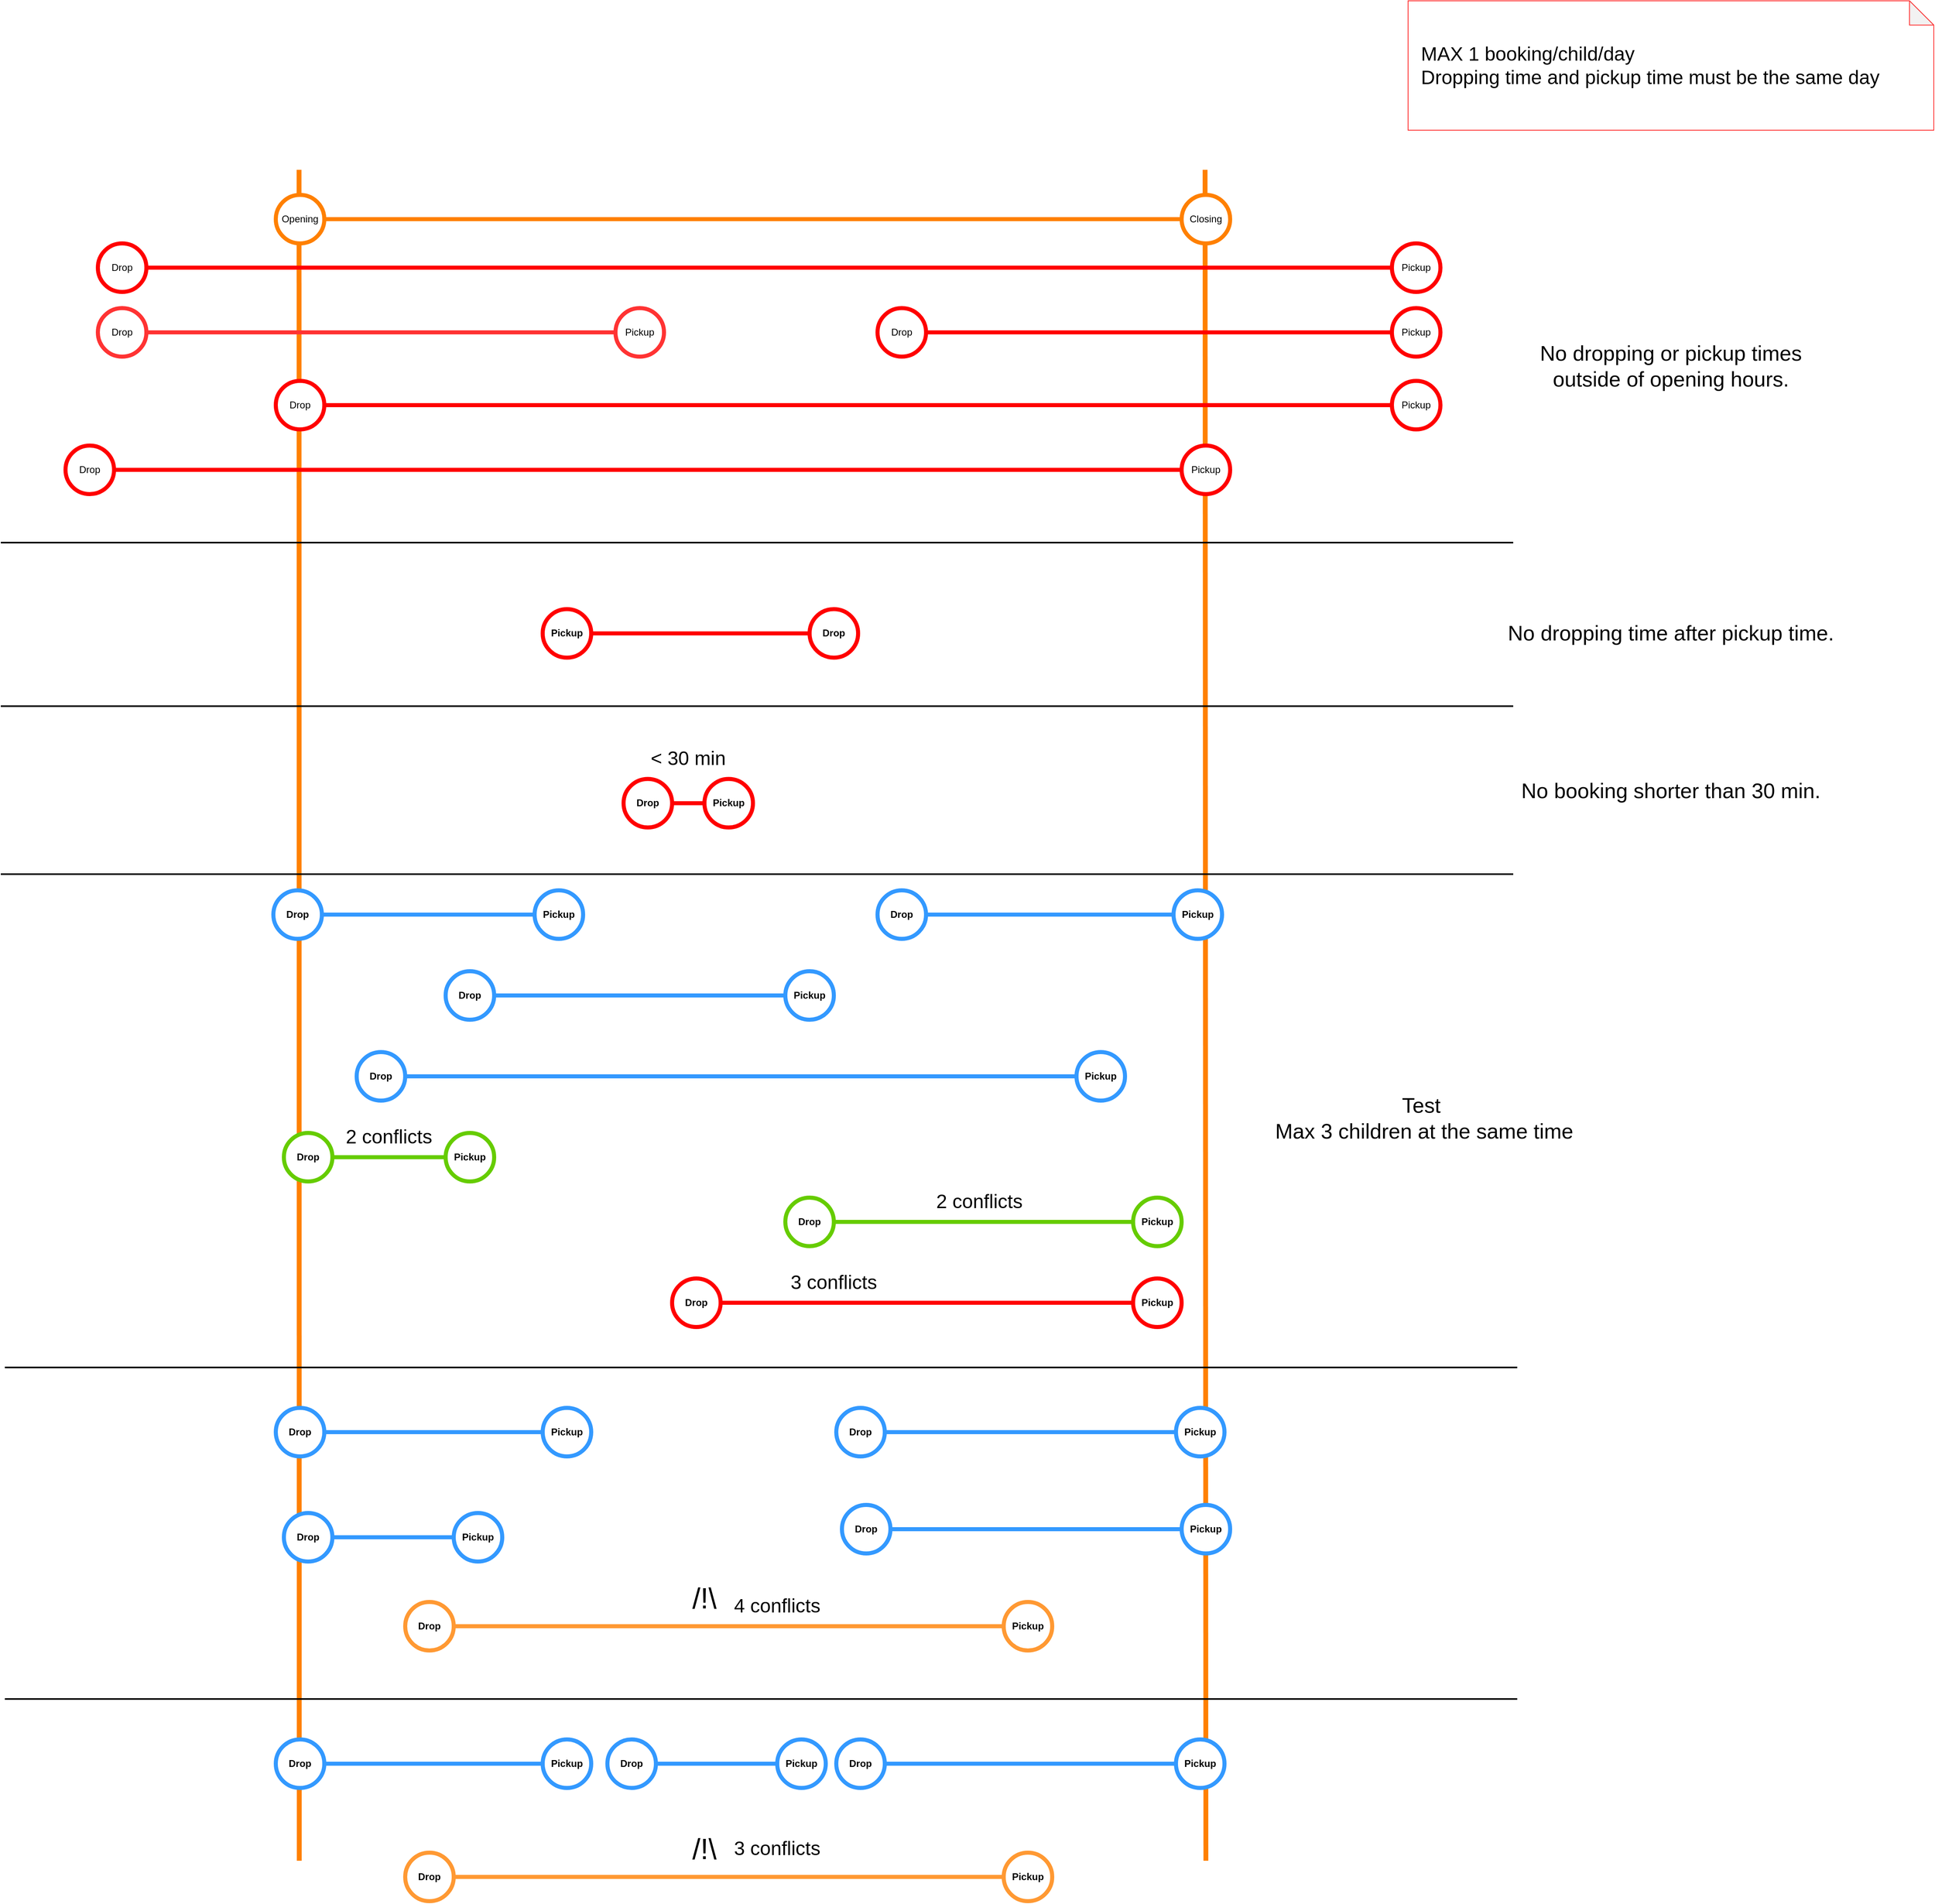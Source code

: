 <mxfile version="20.2.3" type="device"><diagram id="vo3lZnINbKBPuSG-gLmW" name="Page-1"><mxGraphModel dx="3671" dy="1730" grid="1" gridSize="10" guides="1" tooltips="1" connect="1" arrows="1" fold="1" page="1" pageScale="1" pageWidth="827" pageHeight="1169" math="0" shadow="0"><root><mxCell id="0"/><mxCell id="1" parent="0"/><mxCell id="3Xhtmr2svzW_p_ckytW6-25" value="" style="endArrow=none;html=1;rounded=0;strokeColor=#FF8000;strokeWidth=6;" parent="1" edge="1"><mxGeometry width="50" height="50" relative="1" as="geometry"><mxPoint x="-381" y="2420" as="sourcePoint"/><mxPoint x="-381.25" y="329" as="targetPoint"/></mxGeometry></mxCell><mxCell id="3Xhtmr2svzW_p_ckytW6-26" value="" style="endArrow=none;html=1;rounded=0;strokeColor=#FF8000;strokeWidth=6;" parent="1" edge="1"><mxGeometry width="50" height="50" relative="1" as="geometry"><mxPoint x="740" y="2420" as="sourcePoint"/><mxPoint x="739" y="329" as="targetPoint"/></mxGeometry></mxCell><mxCell id="3Xhtmr2svzW_p_ckytW6-2" value="" style="endArrow=none;html=1;rounded=0;strokeColor=#FF8000;strokeWidth=5;" parent="1" source="3Xhtmr2svzW_p_ckytW6-5" target="3Xhtmr2svzW_p_ckytW6-4" edge="1"><mxGeometry width="50" height="50" relative="1" as="geometry"><mxPoint x="560" y="360" as="sourcePoint"/><mxPoint x="660" y="360" as="targetPoint"/></mxGeometry></mxCell><mxCell id="3Xhtmr2svzW_p_ckytW6-4" value="Closing" style="ellipse;whiteSpace=wrap;html=1;aspect=fixed;strokeColor=#FF8000;strokeWidth=5;" parent="1" vertex="1"><mxGeometry x="710" y="360" width="60" height="60" as="geometry"/></mxCell><mxCell id="3Xhtmr2svzW_p_ckytW6-5" value="Opening" style="ellipse;whiteSpace=wrap;html=1;aspect=fixed;strokeColor=#FF8000;strokeWidth=5;" parent="1" vertex="1"><mxGeometry x="-410" y="360" width="60" height="60" as="geometry"/></mxCell><mxCell id="3Xhtmr2svzW_p_ckytW6-6" value="" style="endArrow=none;html=1;rounded=0;strokeWidth=5;strokeColor=#FF0000;" parent="1" source="3Xhtmr2svzW_p_ckytW6-8" target="3Xhtmr2svzW_p_ckytW6-10" edge="1"><mxGeometry width="50" height="50" relative="1" as="geometry"><mxPoint x="60" y="550" as="sourcePoint"/><mxPoint x="870.011" y="545.809" as="targetPoint"/></mxGeometry></mxCell><mxCell id="3Xhtmr2svzW_p_ckytW6-8" value="Drop" style="ellipse;whiteSpace=wrap;html=1;aspect=fixed;strokeWidth=5;strokeColor=#FF0000;" parent="1" vertex="1"><mxGeometry x="-410" y="590" width="60" height="60" as="geometry"/></mxCell><mxCell id="3Xhtmr2svzW_p_ckytW6-10" value="Pickup" style="ellipse;whiteSpace=wrap;html=1;aspect=fixed;strokeWidth=5;strokeColor=#FF0000;" parent="1" vertex="1"><mxGeometry x="970" y="590" width="60" height="60" as="geometry"/></mxCell><mxCell id="3Xhtmr2svzW_p_ckytW6-11" value="Drop" style="ellipse;whiteSpace=wrap;html=1;aspect=fixed;strokeWidth=5;strokeColor=#FF0000;" parent="1" vertex="1"><mxGeometry x="334" y="500" width="60" height="60" as="geometry"/></mxCell><mxCell id="3Xhtmr2svzW_p_ckytW6-27" value="" style="endArrow=none;html=1;rounded=0;strokeWidth=5;strokeColor=#FF3333;" parent="1" source="3Xhtmr2svzW_p_ckytW6-29" target="3Xhtmr2svzW_p_ckytW6-28" edge="1"><mxGeometry width="50" height="50" relative="1" as="geometry"><mxPoint x="-60" y="590" as="sourcePoint"/><mxPoint x="40" y="590" as="targetPoint"/></mxGeometry></mxCell><mxCell id="3Xhtmr2svzW_p_ckytW6-28" value="Pickup" style="ellipse;whiteSpace=wrap;html=1;aspect=fixed;strokeWidth=5;strokeColor=#FF3333;" parent="1" vertex="1"><mxGeometry x="10" y="500" width="60" height="60" as="geometry"/></mxCell><mxCell id="3Xhtmr2svzW_p_ckytW6-29" value="Drop" style="ellipse;whiteSpace=wrap;html=1;aspect=fixed;strokeWidth=5;strokeColor=#FF3333;" parent="1" vertex="1"><mxGeometry x="-630" y="500" width="60" height="60" as="geometry"/></mxCell><mxCell id="TCgvlGVpwkl8wCxiJkxh-2" value="" style="endArrow=none;html=1;rounded=0;strokeWidth=5;strokeColor=#FF0000;" edge="1" parent="1" source="3Xhtmr2svzW_p_ckytW6-11" target="TCgvlGVpwkl8wCxiJkxh-4"><mxGeometry width="50" height="50" relative="1" as="geometry"><mxPoint x="600.0" y="580" as="sourcePoint"/><mxPoint x="871.166" y="553.284" as="targetPoint"/></mxGeometry></mxCell><mxCell id="TCgvlGVpwkl8wCxiJkxh-4" value="Pickup" style="ellipse;whiteSpace=wrap;html=1;aspect=fixed;strokeWidth=5;strokeColor=#FF0000;" vertex="1" parent="1"><mxGeometry x="970" y="500" width="60" height="60" as="geometry"/></mxCell><mxCell id="TCgvlGVpwkl8wCxiJkxh-8" value="Pickup" style="ellipse;whiteSpace=wrap;html=1;aspect=fixed;strokeWidth=5;strokeColor=#FF0000;" vertex="1" parent="1"><mxGeometry x="970" y="420" width="60" height="60" as="geometry"/></mxCell><mxCell id="TCgvlGVpwkl8wCxiJkxh-9" value="Drop" style="ellipse;whiteSpace=wrap;html=1;aspect=fixed;strokeWidth=5;strokeColor=#FF0000;" vertex="1" parent="1"><mxGeometry x="-630" y="420" width="60" height="60" as="geometry"/></mxCell><mxCell id="TCgvlGVpwkl8wCxiJkxh-10" value="" style="endArrow=none;html=1;rounded=0;strokeWidth=5;strokeColor=#FF0000;" edge="1" source="TCgvlGVpwkl8wCxiJkxh-9" target="TCgvlGVpwkl8wCxiJkxh-8" parent="1"><mxGeometry width="50" height="50" relative="1" as="geometry"><mxPoint x="-60" y="840" as="sourcePoint"/><mxPoint x="750.011" y="835.809" as="targetPoint"/></mxGeometry></mxCell><mxCell id="TCgvlGVpwkl8wCxiJkxh-12" value="Pickup" style="ellipse;whiteSpace=wrap;html=1;aspect=fixed;strokeWidth=5;strokeColor=#FF0000;" vertex="1" parent="1"><mxGeometry x="710" y="670" width="60" height="60" as="geometry"/></mxCell><mxCell id="TCgvlGVpwkl8wCxiJkxh-13" value="Drop" style="ellipse;whiteSpace=wrap;html=1;aspect=fixed;strokeWidth=5;strokeColor=#FF0000;" vertex="1" parent="1"><mxGeometry x="-670" y="670" width="60" height="60" as="geometry"/></mxCell><mxCell id="TCgvlGVpwkl8wCxiJkxh-14" value="" style="endArrow=none;html=1;rounded=0;strokeWidth=5;strokeColor=#FF0000;" edge="1" source="TCgvlGVpwkl8wCxiJkxh-13" target="TCgvlGVpwkl8wCxiJkxh-12" parent="1"><mxGeometry width="50" height="50" relative="1" as="geometry"><mxPoint x="-200" y="630" as="sourcePoint"/><mxPoint x="610.011" y="625.809" as="targetPoint"/></mxGeometry></mxCell><mxCell id="TCgvlGVpwkl8wCxiJkxh-15" value="" style="endArrow=none;html=1;rounded=0;strokeColor=#000000;strokeWidth=2;" edge="1" parent="1"><mxGeometry width="50" height="50" relative="1" as="geometry"><mxPoint x="-750" y="790" as="sourcePoint"/><mxPoint x="1120" y="790" as="targetPoint"/></mxGeometry></mxCell><mxCell id="TCgvlGVpwkl8wCxiJkxh-16" value="" style="endArrow=none;html=1;rounded=0;strokeColor=#000000;strokeWidth=2;" edge="1" parent="1"><mxGeometry width="50" height="50" relative="1" as="geometry"><mxPoint x="-750" y="992.25" as="sourcePoint"/><mxPoint x="1120" y="992.25" as="targetPoint"/></mxGeometry></mxCell><mxCell id="TCgvlGVpwkl8wCxiJkxh-23" value="" style="endArrow=none;html=1;rounded=0;strokeColor=#000000;strokeWidth=2;" edge="1" parent="1"><mxGeometry width="50" height="50" relative="1" as="geometry"><mxPoint x="-750" y="1200" as="sourcePoint"/><mxPoint x="1120" y="1200" as="targetPoint"/></mxGeometry></mxCell><mxCell id="TCgvlGVpwkl8wCxiJkxh-30" value="MAX 1 booking/child/day&lt;br&gt;Dropping time and pickup time must be the same day" style="shape=note;backgroundOutline=1;darkOpacity=0.05;strokeColor=#FF3333;fontSize=24;align=left;spacingLeft=14;spacingRight=11;html=1;whiteSpace=wrap;" vertex="1" parent="1"><mxGeometry x="990" y="120" width="650" height="160" as="geometry"/></mxCell><mxCell id="TCgvlGVpwkl8wCxiJkxh-31" value="Pickup" style="ellipse;whiteSpace=wrap;html=1;aspect=fixed;strokeWidth=5;strokeColor=#FF0000;fontStyle=1" vertex="1" parent="1"><mxGeometry x="-80" y="872.25" width="60" height="60" as="geometry"/></mxCell><mxCell id="TCgvlGVpwkl8wCxiJkxh-32" value="Drop" style="ellipse;whiteSpace=wrap;html=1;aspect=fixed;strokeWidth=5;strokeColor=#FF0000;fontStyle=1" vertex="1" parent="1"><mxGeometry x="250" y="872.25" width="60" height="60" as="geometry"/></mxCell><mxCell id="TCgvlGVpwkl8wCxiJkxh-33" value="" style="endArrow=none;html=1;rounded=0;strokeWidth=5;strokeColor=#FF0000;" edge="1" source="TCgvlGVpwkl8wCxiJkxh-32" target="TCgvlGVpwkl8wCxiJkxh-31" parent="1"><mxGeometry width="50" height="50" relative="1" as="geometry"><mxPoint x="-990" y="832.25" as="sourcePoint"/><mxPoint x="-179.989" y="828.059" as="targetPoint"/></mxGeometry></mxCell><mxCell id="TCgvlGVpwkl8wCxiJkxh-34" value="No dropping or pickup times outside of opening hours." style="text;html=1;strokeColor=none;fillColor=none;align=center;verticalAlign=middle;whiteSpace=wrap;rounded=0;fontSize=26;" vertex="1" parent="1"><mxGeometry x="1150" y="500" width="330" height="144.5" as="geometry"/></mxCell><mxCell id="TCgvlGVpwkl8wCxiJkxh-35" value="No dropping time after pickup time." style="text;html=1;strokeColor=none;fillColor=none;align=center;verticalAlign=middle;whiteSpace=wrap;rounded=0;fontSize=26;" vertex="1" parent="1"><mxGeometry x="1100" y="830" width="430" height="144.5" as="geometry"/></mxCell><mxCell id="TCgvlGVpwkl8wCxiJkxh-36" value="Pickup" style="ellipse;whiteSpace=wrap;html=1;aspect=fixed;strokeWidth=5;strokeColor=#FF0000;fontStyle=1" vertex="1" parent="1"><mxGeometry x="120" y="1082.25" width="60" height="60" as="geometry"/></mxCell><mxCell id="TCgvlGVpwkl8wCxiJkxh-37" value="Drop" style="ellipse;whiteSpace=wrap;html=1;aspect=fixed;strokeWidth=5;strokeColor=#FF0000;fontStyle=1" vertex="1" parent="1"><mxGeometry x="20" y="1082.25" width="60" height="60" as="geometry"/></mxCell><mxCell id="TCgvlGVpwkl8wCxiJkxh-38" value="" style="endArrow=none;html=1;rounded=0;strokeWidth=5;strokeColor=#FF0000;" edge="1" source="TCgvlGVpwkl8wCxiJkxh-37" target="TCgvlGVpwkl8wCxiJkxh-36" parent="1"><mxGeometry width="50" height="50" relative="1" as="geometry"><mxPoint x="-990" y="1042.25" as="sourcePoint"/><mxPoint x="-179.989" y="1038.059" as="targetPoint"/></mxGeometry></mxCell><mxCell id="TCgvlGVpwkl8wCxiJkxh-39" value="&amp;lt; 30 min" style="text;html=1;strokeColor=none;fillColor=none;align=center;verticalAlign=middle;whiteSpace=wrap;rounded=0;fontSize=24;" vertex="1" parent="1"><mxGeometry x="40" y="1042.25" width="120" height="30" as="geometry"/></mxCell><mxCell id="TCgvlGVpwkl8wCxiJkxh-40" value="No booking shorter than 30 min." style="text;html=1;strokeColor=none;fillColor=none;align=center;verticalAlign=middle;whiteSpace=wrap;rounded=0;fontSize=26;" vertex="1" parent="1"><mxGeometry x="1125" y="1025" width="380" height="144.5" as="geometry"/></mxCell><mxCell id="TCgvlGVpwkl8wCxiJkxh-42" value="Pickup" style="ellipse;whiteSpace=wrap;html=1;aspect=fixed;strokeWidth=5;strokeColor=#3399FF;fontStyle=1" vertex="1" parent="1"><mxGeometry x="-90" y="1220" width="60" height="60" as="geometry"/></mxCell><mxCell id="TCgvlGVpwkl8wCxiJkxh-43" value="Drop" style="ellipse;whiteSpace=wrap;html=1;aspect=fixed;strokeWidth=5;strokeColor=#3399FF;fontStyle=1" vertex="1" parent="1"><mxGeometry x="-413" y="1220" width="60" height="60" as="geometry"/></mxCell><mxCell id="TCgvlGVpwkl8wCxiJkxh-44" value="" style="endArrow=none;html=1;rounded=0;strokeWidth=5;strokeColor=#3399FF;" edge="1" source="TCgvlGVpwkl8wCxiJkxh-43" target="TCgvlGVpwkl8wCxiJkxh-42" parent="1"><mxGeometry width="50" height="50" relative="1" as="geometry"><mxPoint x="-1360" y="1180" as="sourcePoint"/><mxPoint x="-549.989" y="1175.809" as="targetPoint"/></mxGeometry></mxCell><mxCell id="TCgvlGVpwkl8wCxiJkxh-45" value="Pickup" style="ellipse;whiteSpace=wrap;html=1;aspect=fixed;strokeWidth=5;strokeColor=#3399FF;fontStyle=1" vertex="1" parent="1"><mxGeometry x="220" y="1320" width="60" height="60" as="geometry"/></mxCell><mxCell id="TCgvlGVpwkl8wCxiJkxh-46" value="Drop" style="ellipse;whiteSpace=wrap;html=1;aspect=fixed;strokeWidth=5;strokeColor=#3399FF;fontStyle=1" vertex="1" parent="1"><mxGeometry x="-200" y="1320" width="60" height="60" as="geometry"/></mxCell><mxCell id="TCgvlGVpwkl8wCxiJkxh-47" value="" style="endArrow=none;html=1;rounded=0;strokeWidth=5;strokeColor=#3399FF;" edge="1" source="TCgvlGVpwkl8wCxiJkxh-46" target="TCgvlGVpwkl8wCxiJkxh-45" parent="1"><mxGeometry width="50" height="50" relative="1" as="geometry"><mxPoint x="-1210" y="1280" as="sourcePoint"/><mxPoint x="-399.989" y="1275.809" as="targetPoint"/></mxGeometry></mxCell><mxCell id="TCgvlGVpwkl8wCxiJkxh-48" value="Pickup" style="ellipse;whiteSpace=wrap;html=1;aspect=fixed;strokeWidth=5;strokeColor=#3399FF;fontStyle=1" vertex="1" parent="1"><mxGeometry x="580" y="1420" width="60" height="60" as="geometry"/></mxCell><mxCell id="TCgvlGVpwkl8wCxiJkxh-49" value="Drop" style="ellipse;whiteSpace=wrap;html=1;aspect=fixed;strokeWidth=5;strokeColor=#3399FF;fontStyle=1" vertex="1" parent="1"><mxGeometry x="-310" y="1420" width="60" height="60" as="geometry"/></mxCell><mxCell id="TCgvlGVpwkl8wCxiJkxh-50" value="" style="endArrow=none;html=1;rounded=0;strokeWidth=5;strokeColor=#3399FF;" edge="1" source="TCgvlGVpwkl8wCxiJkxh-49" target="TCgvlGVpwkl8wCxiJkxh-48" parent="1"><mxGeometry width="50" height="50" relative="1" as="geometry"><mxPoint x="-1360" y="1380" as="sourcePoint"/><mxPoint x="-549.989" y="1375.809" as="targetPoint"/></mxGeometry></mxCell><mxCell id="TCgvlGVpwkl8wCxiJkxh-56" value="Pickup" style="ellipse;whiteSpace=wrap;html=1;aspect=fixed;strokeWidth=5;strokeColor=#66CC00;fontStyle=1" vertex="1" parent="1"><mxGeometry x="-200" y="1520" width="60" height="60" as="geometry"/></mxCell><mxCell id="TCgvlGVpwkl8wCxiJkxh-57" value="Drop" style="ellipse;whiteSpace=wrap;html=1;aspect=fixed;strokeWidth=5;strokeColor=#66CC00;fontStyle=1" vertex="1" parent="1"><mxGeometry x="-400" y="1520" width="60" height="60" as="geometry"/></mxCell><mxCell id="TCgvlGVpwkl8wCxiJkxh-58" value="" style="endArrow=none;html=1;rounded=0;strokeWidth=5;strokeColor=#66CC00;" edge="1" source="TCgvlGVpwkl8wCxiJkxh-57" target="TCgvlGVpwkl8wCxiJkxh-56" parent="1"><mxGeometry width="50" height="50" relative="1" as="geometry"><mxPoint x="-1630" y="1480" as="sourcePoint"/><mxPoint x="-819.989" y="1475.809" as="targetPoint"/></mxGeometry></mxCell><mxCell id="TCgvlGVpwkl8wCxiJkxh-62" value="Pickup" style="ellipse;whiteSpace=wrap;html=1;aspect=fixed;strokeWidth=5;strokeColor=#FF0000;fontStyle=1" vertex="1" parent="1"><mxGeometry x="650" y="1700" width="60" height="60" as="geometry"/></mxCell><mxCell id="TCgvlGVpwkl8wCxiJkxh-63" value="Drop" style="ellipse;whiteSpace=wrap;html=1;aspect=fixed;strokeWidth=5;strokeColor=#FF0000;fontStyle=1" vertex="1" parent="1"><mxGeometry x="80" y="1700" width="60" height="60" as="geometry"/></mxCell><mxCell id="TCgvlGVpwkl8wCxiJkxh-64" value="" style="endArrow=none;html=1;rounded=0;strokeWidth=5;strokeColor=#FF0000;" edge="1" source="TCgvlGVpwkl8wCxiJkxh-63" target="TCgvlGVpwkl8wCxiJkxh-62" parent="1"><mxGeometry width="50" height="50" relative="1" as="geometry"><mxPoint x="-1350" y="2250" as="sourcePoint"/><mxPoint x="-539.989" y="2245.809" as="targetPoint"/></mxGeometry></mxCell><mxCell id="TCgvlGVpwkl8wCxiJkxh-69" value="Pickup" style="ellipse;whiteSpace=wrap;html=1;aspect=fixed;strokeWidth=5;strokeColor=#66CC00;fontStyle=1" vertex="1" parent="1"><mxGeometry x="650" y="1600" width="60" height="60" as="geometry"/></mxCell><mxCell id="TCgvlGVpwkl8wCxiJkxh-70" value="Drop" style="ellipse;whiteSpace=wrap;html=1;aspect=fixed;strokeWidth=5;strokeColor=#66CC00;fontStyle=1" vertex="1" parent="1"><mxGeometry x="220" y="1600" width="60" height="60" as="geometry"/></mxCell><mxCell id="TCgvlGVpwkl8wCxiJkxh-71" value="" style="endArrow=none;html=1;rounded=0;strokeWidth=5;strokeColor=#66CC00;" edge="1" source="TCgvlGVpwkl8wCxiJkxh-70" target="TCgvlGVpwkl8wCxiJkxh-69" parent="1"><mxGeometry width="50" height="50" relative="1" as="geometry"><mxPoint x="-816" y="1560" as="sourcePoint"/><mxPoint x="-5.989" y="1555.809" as="targetPoint"/></mxGeometry></mxCell><mxCell id="TCgvlGVpwkl8wCxiJkxh-72" value="Pickup" style="ellipse;whiteSpace=wrap;html=1;aspect=fixed;strokeWidth=5;strokeColor=#3399FF;fontStyle=1" vertex="1" parent="1"><mxGeometry x="700" y="1220" width="60" height="60" as="geometry"/></mxCell><mxCell id="TCgvlGVpwkl8wCxiJkxh-73" value="Drop" style="ellipse;whiteSpace=wrap;html=1;aspect=fixed;strokeWidth=5;strokeColor=#3399FF;fontStyle=1" vertex="1" parent="1"><mxGeometry x="334" y="1220" width="60" height="60" as="geometry"/></mxCell><mxCell id="TCgvlGVpwkl8wCxiJkxh-74" value="" style="endArrow=none;html=1;rounded=0;strokeWidth=5;strokeColor=#3399FF;" edge="1" source="TCgvlGVpwkl8wCxiJkxh-73" target="TCgvlGVpwkl8wCxiJkxh-72" parent="1"><mxGeometry width="50" height="50" relative="1" as="geometry"><mxPoint x="-730" y="1180" as="sourcePoint"/><mxPoint x="80.011" y="1175.809" as="targetPoint"/></mxGeometry></mxCell><mxCell id="TCgvlGVpwkl8wCxiJkxh-75" value="Pickup" style="ellipse;whiteSpace=wrap;html=1;aspect=fixed;strokeWidth=5;strokeColor=#3399FF;fontStyle=1" vertex="1" parent="1"><mxGeometry x="-80" y="1860" width="60" height="60" as="geometry"/></mxCell><mxCell id="TCgvlGVpwkl8wCxiJkxh-76" value="Drop" style="ellipse;whiteSpace=wrap;html=1;aspect=fixed;strokeWidth=5;strokeColor=#3399FF;fontStyle=1" vertex="1" parent="1"><mxGeometry x="-410" y="1860" width="60" height="60" as="geometry"/></mxCell><mxCell id="TCgvlGVpwkl8wCxiJkxh-77" value="" style="endArrow=none;html=1;rounded=0;strokeWidth=5;strokeColor=#3399FF;" edge="1" source="TCgvlGVpwkl8wCxiJkxh-76" target="TCgvlGVpwkl8wCxiJkxh-75" parent="1"><mxGeometry width="50" height="50" relative="1" as="geometry"><mxPoint x="-1357" y="1820" as="sourcePoint"/><mxPoint x="-546.989" y="1815.809" as="targetPoint"/></mxGeometry></mxCell><mxCell id="TCgvlGVpwkl8wCxiJkxh-78" value="Pickup" style="ellipse;whiteSpace=wrap;html=1;aspect=fixed;strokeWidth=5;strokeColor=#3399FF;fontStyle=1" vertex="1" parent="1"><mxGeometry x="703" y="1860" width="60" height="60" as="geometry"/></mxCell><mxCell id="TCgvlGVpwkl8wCxiJkxh-79" value="Drop" style="ellipse;whiteSpace=wrap;html=1;aspect=fixed;strokeWidth=5;strokeColor=#3399FF;fontStyle=1" vertex="1" parent="1"><mxGeometry x="283" y="1860" width="60" height="60" as="geometry"/></mxCell><mxCell id="TCgvlGVpwkl8wCxiJkxh-80" value="" style="endArrow=none;html=1;rounded=0;strokeWidth=5;strokeColor=#3399FF;" edge="1" source="TCgvlGVpwkl8wCxiJkxh-79" target="TCgvlGVpwkl8wCxiJkxh-78" parent="1"><mxGeometry width="50" height="50" relative="1" as="geometry"><mxPoint x="-727" y="1820" as="sourcePoint"/><mxPoint x="83.011" y="1815.809" as="targetPoint"/></mxGeometry></mxCell><mxCell id="TCgvlGVpwkl8wCxiJkxh-81" value="Pickup" style="ellipse;whiteSpace=wrap;html=1;aspect=fixed;strokeWidth=5;strokeColor=#FF9933;fontStyle=1" vertex="1" parent="1"><mxGeometry x="490" y="2100" width="60" height="60" as="geometry"/></mxCell><mxCell id="TCgvlGVpwkl8wCxiJkxh-82" value="Drop" style="ellipse;whiteSpace=wrap;html=1;aspect=fixed;strokeWidth=5;strokeColor=#FF9933;fontStyle=1" vertex="1" parent="1"><mxGeometry x="-250" y="2100" width="60" height="60" as="geometry"/></mxCell><mxCell id="TCgvlGVpwkl8wCxiJkxh-83" value="" style="endArrow=none;html=1;rounded=0;strokeWidth=5;strokeColor=#FF9933;" edge="1" source="TCgvlGVpwkl8wCxiJkxh-82" target="TCgvlGVpwkl8wCxiJkxh-81" parent="1"><mxGeometry width="50" height="50" relative="1" as="geometry"><mxPoint x="-1266" y="2060" as="sourcePoint"/><mxPoint x="-455.989" y="2055.809" as="targetPoint"/></mxGeometry></mxCell><mxCell id="TCgvlGVpwkl8wCxiJkxh-84" value="" style="endArrow=none;html=1;rounded=0;strokeColor=#000000;strokeWidth=2;" edge="1" parent="1"><mxGeometry width="50" height="50" relative="1" as="geometry"><mxPoint x="-745" y="1810" as="sourcePoint"/><mxPoint x="1125" y="1810" as="targetPoint"/></mxGeometry></mxCell><mxCell id="TCgvlGVpwkl8wCxiJkxh-85" value="Pickup" style="ellipse;whiteSpace=wrap;html=1;aspect=fixed;strokeWidth=5;strokeColor=#3399FF;fontStyle=1" vertex="1" parent="1"><mxGeometry x="-190" y="1990" width="60" height="60" as="geometry"/></mxCell><mxCell id="TCgvlGVpwkl8wCxiJkxh-86" value="Drop" style="ellipse;whiteSpace=wrap;html=1;aspect=fixed;strokeWidth=5;strokeColor=#3399FF;fontStyle=1" vertex="1" parent="1"><mxGeometry x="-400" y="1990" width="60" height="60" as="geometry"/></mxCell><mxCell id="TCgvlGVpwkl8wCxiJkxh-87" value="" style="endArrow=none;html=1;rounded=0;strokeWidth=5;strokeColor=#3399FF;" edge="1" source="TCgvlGVpwkl8wCxiJkxh-86" target="TCgvlGVpwkl8wCxiJkxh-85" parent="1"><mxGeometry width="50" height="50" relative="1" as="geometry"><mxPoint x="-1347" y="1950" as="sourcePoint"/><mxPoint x="-536.989" y="1945.809" as="targetPoint"/></mxGeometry></mxCell><mxCell id="TCgvlGVpwkl8wCxiJkxh-88" value="Pickup" style="ellipse;whiteSpace=wrap;html=1;aspect=fixed;strokeWidth=5;strokeColor=#3399FF;fontStyle=1" vertex="1" parent="1"><mxGeometry x="710" y="1980" width="60" height="60" as="geometry"/></mxCell><mxCell id="TCgvlGVpwkl8wCxiJkxh-89" value="Drop" style="ellipse;whiteSpace=wrap;html=1;aspect=fixed;strokeWidth=5;strokeColor=#3399FF;fontStyle=1" vertex="1" parent="1"><mxGeometry x="290" y="1980" width="60" height="60" as="geometry"/></mxCell><mxCell id="TCgvlGVpwkl8wCxiJkxh-90" value="" style="endArrow=none;html=1;rounded=0;strokeWidth=5;strokeColor=#3399FF;" edge="1" source="TCgvlGVpwkl8wCxiJkxh-89" target="TCgvlGVpwkl8wCxiJkxh-88" parent="1"><mxGeometry width="50" height="50" relative="1" as="geometry"><mxPoint x="-720" y="1940" as="sourcePoint"/><mxPoint x="90.011" y="1935.809" as="targetPoint"/></mxGeometry></mxCell><mxCell id="TCgvlGVpwkl8wCxiJkxh-91" value="/!\" style="text;html=1;strokeColor=none;fillColor=none;align=center;verticalAlign=middle;whiteSpace=wrap;rounded=0;fontSize=36;" vertex="1" parent="1"><mxGeometry x="90" y="2080" width="60" height="30" as="geometry"/></mxCell><mxCell id="TCgvlGVpwkl8wCxiJkxh-94" value="Pickup" style="ellipse;whiteSpace=wrap;html=1;aspect=fixed;strokeWidth=5;strokeColor=#3399FF;fontStyle=1" vertex="1" parent="1"><mxGeometry x="-80" y="2270" width="60" height="60" as="geometry"/></mxCell><mxCell id="TCgvlGVpwkl8wCxiJkxh-95" value="Drop" style="ellipse;whiteSpace=wrap;html=1;aspect=fixed;strokeWidth=5;strokeColor=#3399FF;fontStyle=1" vertex="1" parent="1"><mxGeometry x="-410" y="2270" width="60" height="60" as="geometry"/></mxCell><mxCell id="TCgvlGVpwkl8wCxiJkxh-96" value="" style="endArrow=none;html=1;rounded=0;strokeWidth=5;strokeColor=#3399FF;" edge="1" source="TCgvlGVpwkl8wCxiJkxh-95" target="TCgvlGVpwkl8wCxiJkxh-94" parent="1"><mxGeometry width="50" height="50" relative="1" as="geometry"><mxPoint x="-1357" y="2230" as="sourcePoint"/><mxPoint x="-546.989" y="2225.809" as="targetPoint"/></mxGeometry></mxCell><mxCell id="TCgvlGVpwkl8wCxiJkxh-97" value="Pickup" style="ellipse;whiteSpace=wrap;html=1;aspect=fixed;strokeWidth=5;strokeColor=#3399FF;fontStyle=1" vertex="1" parent="1"><mxGeometry x="703" y="2270" width="60" height="60" as="geometry"/></mxCell><mxCell id="TCgvlGVpwkl8wCxiJkxh-98" value="Drop" style="ellipse;whiteSpace=wrap;html=1;aspect=fixed;strokeWidth=5;strokeColor=#3399FF;fontStyle=1" vertex="1" parent="1"><mxGeometry x="283" y="2270" width="60" height="60" as="geometry"/></mxCell><mxCell id="TCgvlGVpwkl8wCxiJkxh-99" value="" style="endArrow=none;html=1;rounded=0;strokeWidth=5;strokeColor=#3399FF;" edge="1" source="TCgvlGVpwkl8wCxiJkxh-98" target="TCgvlGVpwkl8wCxiJkxh-97" parent="1"><mxGeometry width="50" height="50" relative="1" as="geometry"><mxPoint x="-727" y="2230" as="sourcePoint"/><mxPoint x="83.011" y="2225.809" as="targetPoint"/></mxGeometry></mxCell><mxCell id="TCgvlGVpwkl8wCxiJkxh-100" value="Pickup" style="ellipse;whiteSpace=wrap;html=1;aspect=fixed;strokeWidth=5;strokeColor=#FF9933;fontStyle=1" vertex="1" parent="1"><mxGeometry x="490" y="2410" width="60" height="60" as="geometry"/></mxCell><mxCell id="TCgvlGVpwkl8wCxiJkxh-101" value="Drop" style="ellipse;whiteSpace=wrap;html=1;aspect=fixed;strokeWidth=5;strokeColor=#FF9933;fontStyle=1" vertex="1" parent="1"><mxGeometry x="-250" y="2410" width="60" height="60" as="geometry"/></mxCell><mxCell id="TCgvlGVpwkl8wCxiJkxh-102" value="" style="endArrow=none;html=1;rounded=0;strokeWidth=5;strokeColor=#FF9933;" edge="1" source="TCgvlGVpwkl8wCxiJkxh-101" target="TCgvlGVpwkl8wCxiJkxh-100" parent="1"><mxGeometry width="50" height="50" relative="1" as="geometry"><mxPoint x="-1266" y="2370" as="sourcePoint"/><mxPoint x="-455.989" y="2365.809" as="targetPoint"/></mxGeometry></mxCell><mxCell id="TCgvlGVpwkl8wCxiJkxh-103" value="" style="endArrow=none;html=1;rounded=0;strokeColor=#000000;strokeWidth=2;" edge="1" parent="1"><mxGeometry width="50" height="50" relative="1" as="geometry"><mxPoint x="-745" y="2220" as="sourcePoint"/><mxPoint x="1125" y="2220" as="targetPoint"/></mxGeometry></mxCell><mxCell id="TCgvlGVpwkl8wCxiJkxh-104" value="Pickup" style="ellipse;whiteSpace=wrap;html=1;aspect=fixed;strokeWidth=5;strokeColor=#3399FF;fontStyle=1" vertex="1" parent="1"><mxGeometry x="210" y="2270" width="60" height="60" as="geometry"/></mxCell><mxCell id="TCgvlGVpwkl8wCxiJkxh-105" value="Drop" style="ellipse;whiteSpace=wrap;html=1;aspect=fixed;strokeWidth=5;strokeColor=#3399FF;fontStyle=1" vertex="1" parent="1"><mxGeometry y="2270" width="60" height="60" as="geometry"/></mxCell><mxCell id="TCgvlGVpwkl8wCxiJkxh-106" value="" style="endArrow=none;html=1;rounded=0;strokeWidth=5;strokeColor=#3399FF;" edge="1" source="TCgvlGVpwkl8wCxiJkxh-105" target="TCgvlGVpwkl8wCxiJkxh-104" parent="1"><mxGeometry width="50" height="50" relative="1" as="geometry"><mxPoint x="-947" y="2230" as="sourcePoint"/><mxPoint x="-136.989" y="2225.809" as="targetPoint"/></mxGeometry></mxCell><mxCell id="TCgvlGVpwkl8wCxiJkxh-110" value="/!\" style="text;html=1;strokeColor=none;fillColor=none;align=center;verticalAlign=middle;whiteSpace=wrap;rounded=0;fontSize=36;" vertex="1" parent="1"><mxGeometry x="90" y="2390" width="60" height="30" as="geometry"/></mxCell><mxCell id="TCgvlGVpwkl8wCxiJkxh-111" value="2 conflicts" style="text;html=1;strokeColor=none;fillColor=none;align=center;verticalAlign=middle;whiteSpace=wrap;rounded=0;fontSize=24;" vertex="1" parent="1"><mxGeometry x="-330" y="1510" width="120" height="30" as="geometry"/></mxCell><mxCell id="TCgvlGVpwkl8wCxiJkxh-112" value="2 conflicts" style="text;html=1;strokeColor=none;fillColor=none;align=center;verticalAlign=middle;whiteSpace=wrap;rounded=0;fontSize=24;" vertex="1" parent="1"><mxGeometry x="400" y="1590" width="120" height="30" as="geometry"/></mxCell><mxCell id="TCgvlGVpwkl8wCxiJkxh-113" value="3 conflicts" style="text;html=1;strokeColor=none;fillColor=none;align=center;verticalAlign=middle;whiteSpace=wrap;rounded=0;fontSize=24;" vertex="1" parent="1"><mxGeometry x="220" y="1690" width="120" height="30" as="geometry"/></mxCell><mxCell id="TCgvlGVpwkl8wCxiJkxh-114" value="4 conflicts" style="text;html=1;strokeColor=none;fillColor=none;align=center;verticalAlign=middle;whiteSpace=wrap;rounded=0;fontSize=24;" vertex="1" parent="1"><mxGeometry x="150" y="2090" width="120" height="30" as="geometry"/></mxCell><mxCell id="TCgvlGVpwkl8wCxiJkxh-115" value="3 conflicts" style="text;html=1;strokeColor=none;fillColor=none;align=center;verticalAlign=middle;whiteSpace=wrap;rounded=0;fontSize=24;" vertex="1" parent="1"><mxGeometry x="150" y="2390" width="120" height="30" as="geometry"/></mxCell><mxCell id="TCgvlGVpwkl8wCxiJkxh-116" value="Test&amp;nbsp;&lt;br&gt;Max 3 children at the same time" style="text;html=1;strokeColor=none;fillColor=none;align=center;verticalAlign=middle;whiteSpace=wrap;rounded=0;fontSize=26;" vertex="1" parent="1"><mxGeometry x="820" y="1430" width="380" height="144.5" as="geometry"/></mxCell></root></mxGraphModel></diagram></mxfile>